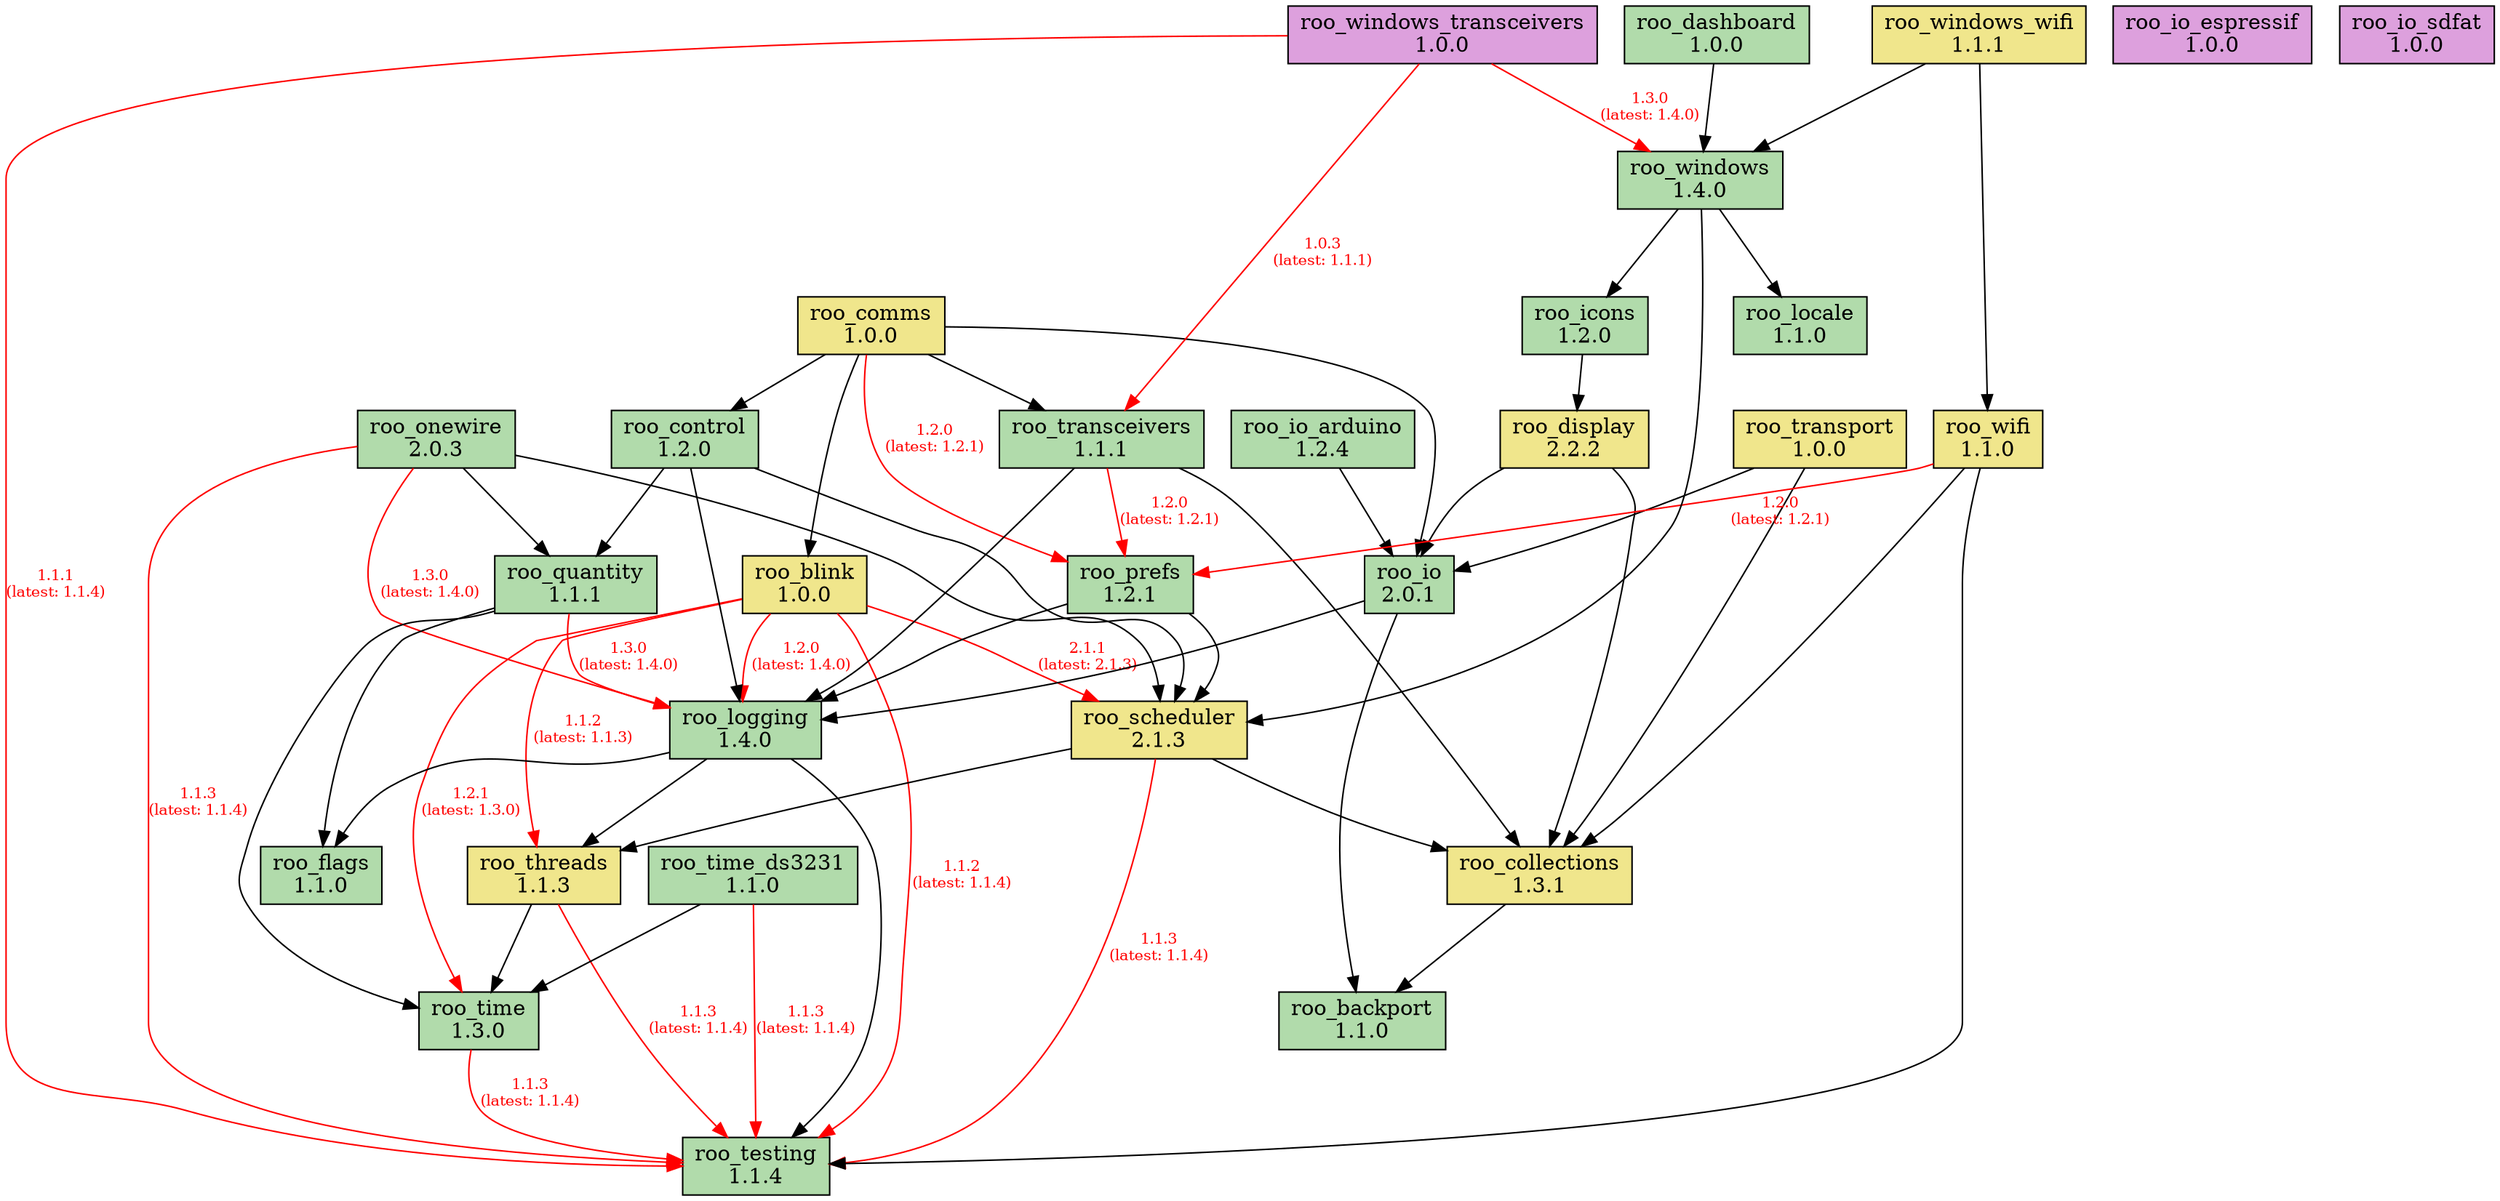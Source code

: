 digraph dependencies {
    rankdir=TB;
    node [shape=box, style=filled];
    edge [fontsize=10];

    // Modules
    "roo_backport" [label="roo_backport\n1.1.0", fillcolor="#b1dbab"];
    "roo_blink" [label="roo_blink\n1.0.0", fillcolor="khaki"];
    "roo_collections" [label="roo_collections\n1.3.1", fillcolor="khaki"];
    "roo_comms" [label="roo_comms\n1.0.0", fillcolor="khaki"];
    "roo_control" [label="roo_control\n1.2.0", fillcolor="#b1dbab"];
    "roo_dashboard" [label="roo_dashboard\n1.0.0", fillcolor="#b1dbab"];
    "roo_display" [label="roo_display\n2.2.2", fillcolor="khaki"];
    "roo_flags" [label="roo_flags\n1.1.0", fillcolor="#b1dbab"];
    "roo_icons" [label="roo_icons\n1.2.0", fillcolor="#b1dbab"];
    "roo_io" [label="roo_io\n2.0.1", fillcolor="#b1dbab"];
    "roo_io_arduino" [label="roo_io_arduino\n1.2.4", fillcolor="#b1dbab"];
    "roo_io_espressif" [label="roo_io_espressif\n1.0.0", fillcolor="plum"];
    "roo_io_sdfat" [label="roo_io_sdfat\n1.0.0", fillcolor="plum"];
    "roo_locale" [label="roo_locale\n1.1.0", fillcolor="#b1dbab"];
    "roo_logging" [label="roo_logging\n1.4.0", fillcolor="#b1dbab"];
    "roo_onewire" [label="roo_onewire\n2.0.3", fillcolor="#b1dbab"];
    "roo_prefs" [label="roo_prefs\n1.2.1", fillcolor="#b1dbab"];
    "roo_quantity" [label="roo_quantity\n1.1.1", fillcolor="#b1dbab"];
    "roo_scheduler" [label="roo_scheduler\n2.1.3", fillcolor="khaki"];
    "roo_testing" [label="roo_testing\n1.1.4", fillcolor="#b1dbab"];
    "roo_threads" [label="roo_threads\n1.1.3", fillcolor="khaki"];
    "roo_time" [label="roo_time\n1.3.0", fillcolor="#b1dbab"];
    "roo_time_ds3231" [label="roo_time_ds3231\n1.1.0", fillcolor="#b1dbab"];
    "roo_transceivers" [label="roo_transceivers\n1.1.1", fillcolor="#b1dbab"];
    "roo_transport" [label="roo_transport\n1.0.0", fillcolor="khaki"];
    "roo_wifi" [label="roo_wifi\n1.1.0", fillcolor="khaki"];
    "roo_windows" [label="roo_windows\n1.4.0", fillcolor="#b1dbab"];
    "roo_windows_transceivers" [label="roo_windows_transceivers\n1.0.0", fillcolor="plum"];
    "roo_windows_wifi" [label="roo_windows_wifi\n1.1.1", fillcolor="khaki"];

    // Dependencies
    "roo_blink" -> "roo_testing" [color=red, fontcolor=red, label="1.1.2\n(latest: 1.1.4)"];
    "roo_blink" -> "roo_logging" [color=red, fontcolor=red, label="1.2.0\n(latest: 1.4.0)"];
    "roo_blink" -> "roo_scheduler" [color=red, fontcolor=red, label="2.1.1\n(latest: 2.1.3)"];
    "roo_blink" -> "roo_threads" [color=red, fontcolor=red, label="1.1.2\n(latest: 1.1.3)"];
    "roo_blink" -> "roo_time" [color=red, fontcolor=red, label="1.2.1\n(latest: 1.3.0)"];
    "roo_collections" -> "roo_backport";
    "roo_comms" -> "roo_blink";
    "roo_comms" -> "roo_control";
    "roo_comms" -> "roo_io";
    "roo_comms" -> "roo_prefs" [color=red, fontcolor=red, label="1.2.0\n(latest: 1.2.1)"];
    "roo_comms" -> "roo_transceivers";
    "roo_control" -> "roo_logging";
    "roo_control" -> "roo_quantity";
    "roo_control" -> "roo_scheduler";
    "roo_dashboard" -> "roo_windows";
    "roo_display" -> "roo_collections";
    "roo_display" -> "roo_io";
    "roo_icons" -> "roo_display";
    "roo_io" -> "roo_backport";
    "roo_io" -> "roo_logging";
    "roo_io_arduino" -> "roo_io";
    "roo_logging" -> "roo_testing";
    "roo_logging" -> "roo_flags";
    "roo_logging" -> "roo_threads";
    "roo_onewire" -> "roo_testing" [color=red, fontcolor=red, label="1.1.3\n(latest: 1.1.4)"];
    "roo_onewire" -> "roo_logging" [color=red, fontcolor=red, label="1.3.0\n(latest: 1.4.0)"];
    "roo_onewire" -> "roo_scheduler";
    "roo_onewire" -> "roo_quantity";
    "roo_prefs" -> "roo_logging";
    "roo_prefs" -> "roo_scheduler";
    "roo_quantity" -> "roo_flags";
    "roo_quantity" -> "roo_logging" [color=red, fontcolor=red, label="1.3.0\n(latest: 1.4.0)"];
    "roo_quantity" -> "roo_time";
    "roo_scheduler" -> "roo_testing" [color=red, fontcolor=red, label="1.1.3\n(latest: 1.1.4)"];
    "roo_scheduler" -> "roo_collections";
    "roo_scheduler" -> "roo_threads";
    "roo_threads" -> "roo_testing" [color=red, fontcolor=red, label="1.1.3\n(latest: 1.1.4)"];
    "roo_threads" -> "roo_time";
    "roo_time" -> "roo_testing" [color=red, fontcolor=red, label="1.1.3\n(latest: 1.1.4)"];
    "roo_time_ds3231" -> "roo_testing" [color=red, fontcolor=red, label="1.1.3\n(latest: 1.1.4)"];
    "roo_time_ds3231" -> "roo_time";
    "roo_transceivers" -> "roo_collections";
    "roo_transceivers" -> "roo_logging";
    "roo_transceivers" -> "roo_prefs" [color=red, fontcolor=red, label="1.2.0\n(latest: 1.2.1)"];
    "roo_transport" -> "roo_collections";
    "roo_transport" -> "roo_io";
    "roo_wifi" -> "roo_testing";
    "roo_wifi" -> "roo_collections";
    "roo_wifi" -> "roo_prefs" [color=red, fontcolor=red, label="1.2.0\n(latest: 1.2.1)"];
    "roo_windows" -> "roo_locale";
    "roo_windows" -> "roo_icons";
    "roo_windows" -> "roo_scheduler";
    "roo_windows_transceivers" -> "roo_testing" [color=red, fontcolor=red, label="1.1.1\n(latest: 1.1.4)"];
    "roo_windows_transceivers" -> "roo_transceivers" [color=red, fontcolor=red, label="1.0.3\n(latest: 1.1.1)"];
    "roo_windows_transceivers" -> "roo_windows" [color=red, fontcolor=red, label="1.3.0\n(latest: 1.4.0)"];
    "roo_windows_wifi" -> "roo_wifi";
    "roo_windows_wifi" -> "roo_windows";
}
